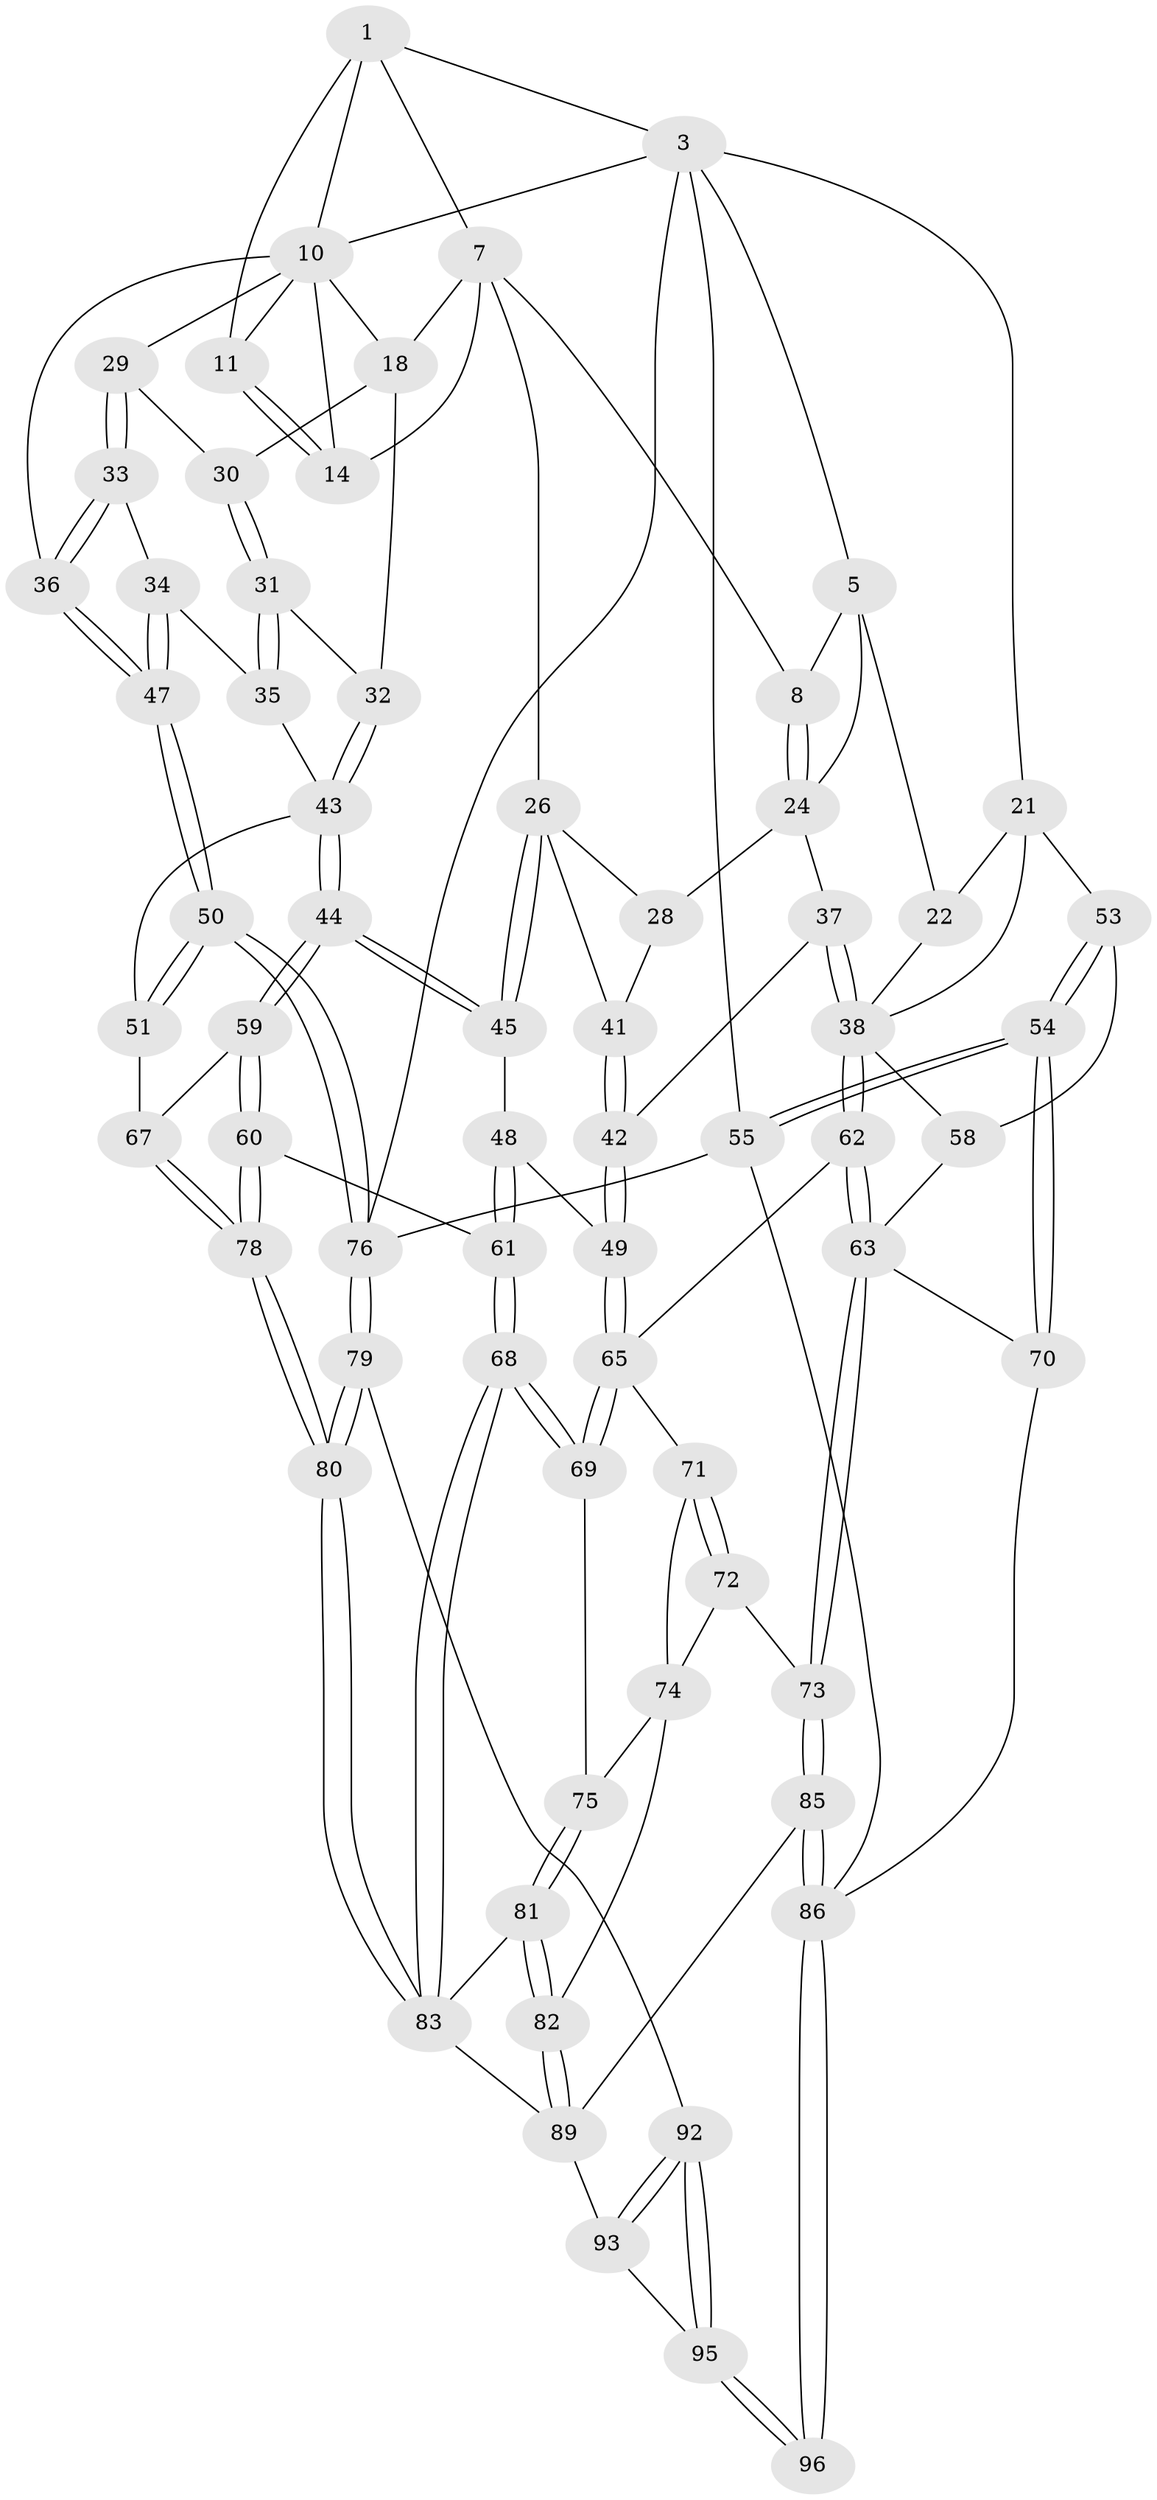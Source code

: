 // original degree distribution, {3: 0.041666666666666664, 4: 0.2604166666666667, 6: 0.28125, 5: 0.4166666666666667}
// Generated by graph-tools (version 1.1) at 2025/21/03/04/25 18:21:17]
// undirected, 67 vertices, 161 edges
graph export_dot {
graph [start="1"]
  node [color=gray90,style=filled];
  1 [pos="+0.6237318100420757+0",super="+6+2"];
  3 [pos="+1+0",super="+4"];
  5 [pos="+0.5703659864769656+0",super="+9"];
  7 [pos="+0.4786966461668616+0.24415730427874688",super="+15"];
  8 [pos="+0.4288731411580554+0.2618252086206669"];
  10 [pos="+0.8640357195849928+0.15026827752333674",super="+12"];
  11 [pos="+0.7241883089679185+0.19409785800051055"];
  14 [pos="+0.7265664722100438+0.20506167239808226"];
  18 [pos="+0.7513662494542711+0.3344080805004288",super="+19"];
  21 [pos="+0+0.016853330195096442",super="+52"];
  22 [pos="+0.11637526174284737+0.18152311312186328"];
  24 [pos="+0.43527337309742525+0.4373241331717249",super="+25"];
  26 [pos="+0.6386143421653749+0.465530046736413",super="+27"];
  28 [pos="+0.4959422100740876+0.449331601561422"];
  29 [pos="+0.9797161948238897+0.3162948966016603"];
  30 [pos="+0.8834748012979949+0.35850703132679446"];
  31 [pos="+0.8192159644041167+0.481330015889224"];
  32 [pos="+0.7908390310931858+0.47450391007594445"];
  33 [pos="+0.9235728418002606+0.49356367736397244"];
  34 [pos="+0.9211124532262281+0.4956283261013497"];
  35 [pos="+0.8766007890769705+0.5170228489287461"];
  36 [pos="+1+0.49639480391819857"];
  37 [pos="+0.3431880421751639+0.5460013952189829"];
  38 [pos="+0.32531202333040693+0.560794086269533",super="+39"];
  41 [pos="+0.4927125198736593+0.5666503522759861"];
  42 [pos="+0.4750357638489042+0.5852537426257242"];
  43 [pos="+0.7684249084086302+0.5837764762130851",super="+46"];
  44 [pos="+0.709451786789855+0.6413610527886131"];
  45 [pos="+0.6398230512943912+0.5584267289799578"];
  47 [pos="+1+0.8042458312777045"];
  48 [pos="+0.6251788563785109+0.5731451502330477"];
  49 [pos="+0.520375556292735+0.6334144026149684"];
  50 [pos="+1+0.8922446268975919"];
  51 [pos="+0.8870342354595175+0.6617421003592502"];
  53 [pos="+0+0.3240476286986887",super="+57"];
  54 [pos="+0+0.7643487342028402"];
  55 [pos="+0+1"];
  58 [pos="+0.11312139279606649+0.6794111834209712"];
  59 [pos="+0.713092550910499+0.6492990128535304"];
  60 [pos="+0.6623076803285597+0.7238647950873731"];
  61 [pos="+0.5832425466707841+0.7528556517121301"];
  62 [pos="+0.32516888842858627+0.5625065409082225"];
  63 [pos="+0.21221282320118295+0.7194143717154475",super="+64"];
  65 [pos="+0.5085174787285627+0.6954843332908951",super="+66"];
  67 [pos="+0.7970250631662861+0.6870529613574334"];
  68 [pos="+0.5637447145210758+0.7671108505060872"];
  69 [pos="+0.5144709288367983+0.7210268731176118"];
  70 [pos="+0.0835906474774089+0.7491008012318208"];
  71 [pos="+0.37480296413901093+0.6975593929391283"];
  72 [pos="+0.3429950713487803+0.8058714305913722"];
  73 [pos="+0.2628969528242693+0.792963770599953"];
  74 [pos="+0.44841350395086843+0.7286353726856666",super="+77"];
  75 [pos="+0.4907310532631334+0.7279225494562434"];
  76 [pos="+1+1"];
  78 [pos="+0.7565198284144753+0.8235752651400337"];
  79 [pos="+0.7969791563550356+1"];
  80 [pos="+0.7959900502894606+1"];
  81 [pos="+0.39139220697142457+0.8313389924391613"];
  82 [pos="+0.36978731605701665+0.8335607384021458"];
  83 [pos="+0.5648735868759849+0.8386071658632906",super="+84"];
  85 [pos="+0.1773198326056435+0.9536254659658354"];
  86 [pos="+0.17269112850796822+0.9573969072332303",super="+87"];
  89 [pos="+0.36923588553502823+0.8690615671807997",super="+90+91"];
  92 [pos="+0.5422006835016062+1"];
  93 [pos="+0.45672345851326696+1",super="+94"];
  95 [pos="+0.266576602773159+1"];
  96 [pos="+0+1"];
  1 -- 11;
  1 -- 7;
  1 -- 10;
  1 -- 3;
  3 -- 76;
  3 -- 5;
  3 -- 21;
  3 -- 55;
  3 -- 10;
  5 -- 8;
  5 -- 24;
  5 -- 22;
  7 -- 8;
  7 -- 18;
  7 -- 26;
  7 -- 14;
  8 -- 24;
  8 -- 24;
  10 -- 11;
  10 -- 18;
  10 -- 36;
  10 -- 29;
  10 -- 14;
  11 -- 14;
  11 -- 14;
  18 -- 30;
  18 -- 32;
  21 -- 22;
  21 -- 53;
  21 -- 38;
  22 -- 38;
  24 -- 28;
  24 -- 37;
  26 -- 45;
  26 -- 45;
  26 -- 41;
  26 -- 28;
  28 -- 41;
  29 -- 30;
  29 -- 33;
  29 -- 33;
  30 -- 31;
  30 -- 31;
  31 -- 32;
  31 -- 35;
  31 -- 35;
  32 -- 43;
  32 -- 43;
  33 -- 34;
  33 -- 36;
  33 -- 36;
  34 -- 35;
  34 -- 47;
  34 -- 47;
  35 -- 43;
  36 -- 47;
  36 -- 47;
  37 -- 38;
  37 -- 38;
  37 -- 42;
  38 -- 62;
  38 -- 62;
  38 -- 58;
  41 -- 42;
  41 -- 42;
  42 -- 49;
  42 -- 49;
  43 -- 44;
  43 -- 44;
  43 -- 51;
  44 -- 45;
  44 -- 45;
  44 -- 59;
  44 -- 59;
  45 -- 48;
  47 -- 50;
  47 -- 50;
  48 -- 49;
  48 -- 61;
  48 -- 61;
  49 -- 65;
  49 -- 65;
  50 -- 51;
  50 -- 51;
  50 -- 76;
  50 -- 76;
  51 -- 67;
  53 -- 54;
  53 -- 54;
  53 -- 58;
  54 -- 55;
  54 -- 55;
  54 -- 70;
  54 -- 70;
  55 -- 76;
  55 -- 86;
  58 -- 63;
  59 -- 60;
  59 -- 60;
  59 -- 67;
  60 -- 61;
  60 -- 78;
  60 -- 78;
  61 -- 68;
  61 -- 68;
  62 -- 63;
  62 -- 63;
  62 -- 65;
  63 -- 73;
  63 -- 73;
  63 -- 70;
  65 -- 69;
  65 -- 69;
  65 -- 71;
  67 -- 78;
  67 -- 78;
  68 -- 69;
  68 -- 69;
  68 -- 83;
  68 -- 83;
  69 -- 75;
  70 -- 86;
  71 -- 72;
  71 -- 72;
  71 -- 74;
  72 -- 73;
  72 -- 74;
  73 -- 85;
  73 -- 85;
  74 -- 75;
  74 -- 82;
  75 -- 81;
  75 -- 81;
  76 -- 79;
  76 -- 79;
  78 -- 80;
  78 -- 80;
  79 -- 80;
  79 -- 80;
  79 -- 92;
  80 -- 83;
  80 -- 83;
  81 -- 82;
  81 -- 82;
  81 -- 83;
  82 -- 89;
  82 -- 89;
  83 -- 89;
  85 -- 86;
  85 -- 86;
  85 -- 89;
  86 -- 96 [weight=2];
  86 -- 96;
  89 -- 93 [weight=2];
  92 -- 93;
  92 -- 93;
  92 -- 95;
  92 -- 95;
  93 -- 95;
  95 -- 96;
  95 -- 96;
}
